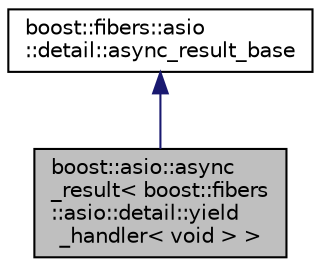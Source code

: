 digraph "boost::asio::async_result&lt; boost::fibers::asio::detail::yield_handler&lt; void &gt; &gt;"
{
  edge [fontname="Helvetica",fontsize="10",labelfontname="Helvetica",labelfontsize="10"];
  node [fontname="Helvetica",fontsize="10",shape=record];
  Node0 [label="boost::asio::async\l_result\< boost::fibers\l::asio::detail::yield\l_handler\< void \> \>",height=0.2,width=0.4,color="black", fillcolor="grey75", style="filled", fontcolor="black"];
  Node1 -> Node0 [dir="back",color="midnightblue",fontsize="10",style="solid",fontname="Helvetica"];
  Node1 [label="boost::fibers::asio\l::detail::async_result_base",height=0.2,width=0.4,color="black", fillcolor="white", style="filled",URL="$classboost_1_1fibers_1_1asio_1_1detail_1_1async__result__base.html"];
}
